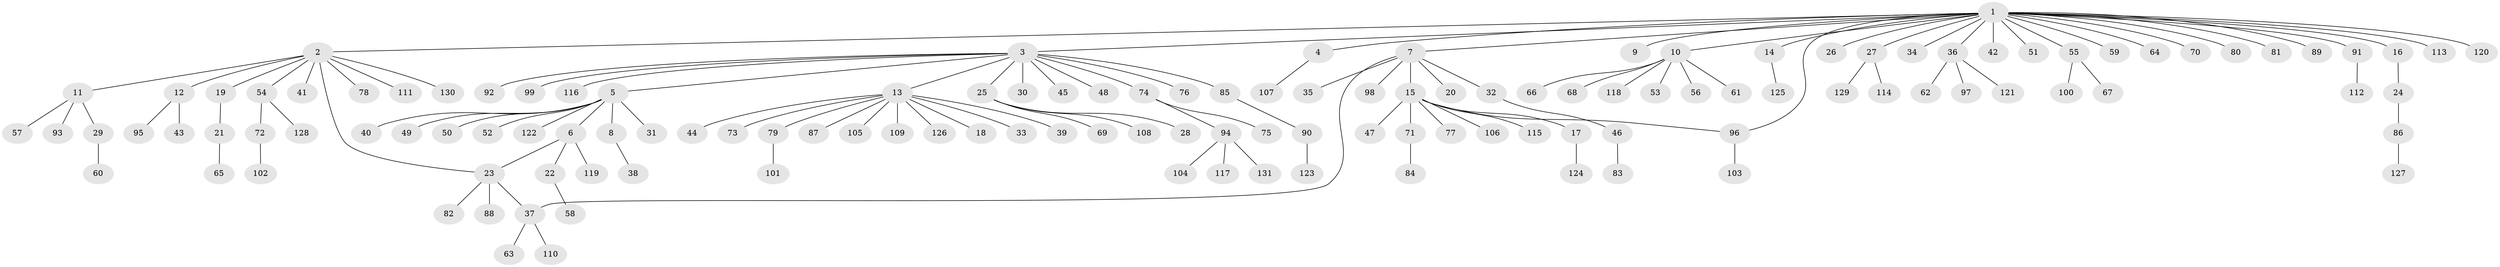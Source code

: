 // coarse degree distribution, {24: 0.010869565217391304, 9: 0.010869565217391304, 12: 0.010869565217391304, 1: 0.7282608695652174, 8: 0.010869565217391304, 3: 0.05434782608695652, 6: 0.021739130434782608, 2: 0.11956521739130435, 10: 0.010869565217391304, 5: 0.010869565217391304, 4: 0.010869565217391304}
// Generated by graph-tools (version 1.1) at 2025/50/03/04/25 22:50:27]
// undirected, 131 vertices, 133 edges
graph export_dot {
  node [color=gray90,style=filled];
  1;
  2;
  3;
  4;
  5;
  6;
  7;
  8;
  9;
  10;
  11;
  12;
  13;
  14;
  15;
  16;
  17;
  18;
  19;
  20;
  21;
  22;
  23;
  24;
  25;
  26;
  27;
  28;
  29;
  30;
  31;
  32;
  33;
  34;
  35;
  36;
  37;
  38;
  39;
  40;
  41;
  42;
  43;
  44;
  45;
  46;
  47;
  48;
  49;
  50;
  51;
  52;
  53;
  54;
  55;
  56;
  57;
  58;
  59;
  60;
  61;
  62;
  63;
  64;
  65;
  66;
  67;
  68;
  69;
  70;
  71;
  72;
  73;
  74;
  75;
  76;
  77;
  78;
  79;
  80;
  81;
  82;
  83;
  84;
  85;
  86;
  87;
  88;
  89;
  90;
  91;
  92;
  93;
  94;
  95;
  96;
  97;
  98;
  99;
  100;
  101;
  102;
  103;
  104;
  105;
  106;
  107;
  108;
  109;
  110;
  111;
  112;
  113;
  114;
  115;
  116;
  117;
  118;
  119;
  120;
  121;
  122;
  123;
  124;
  125;
  126;
  127;
  128;
  129;
  130;
  131;
  1 -- 2;
  1 -- 3;
  1 -- 4;
  1 -- 7;
  1 -- 9;
  1 -- 10;
  1 -- 14;
  1 -- 16;
  1 -- 26;
  1 -- 27;
  1 -- 34;
  1 -- 36;
  1 -- 42;
  1 -- 51;
  1 -- 55;
  1 -- 59;
  1 -- 64;
  1 -- 70;
  1 -- 80;
  1 -- 81;
  1 -- 89;
  1 -- 91;
  1 -- 96;
  1 -- 113;
  1 -- 120;
  2 -- 11;
  2 -- 12;
  2 -- 19;
  2 -- 23;
  2 -- 41;
  2 -- 54;
  2 -- 78;
  2 -- 111;
  2 -- 130;
  3 -- 5;
  3 -- 13;
  3 -- 25;
  3 -- 30;
  3 -- 45;
  3 -- 48;
  3 -- 74;
  3 -- 76;
  3 -- 85;
  3 -- 92;
  3 -- 99;
  3 -- 116;
  4 -- 107;
  5 -- 6;
  5 -- 8;
  5 -- 31;
  5 -- 40;
  5 -- 49;
  5 -- 50;
  5 -- 52;
  5 -- 122;
  6 -- 22;
  6 -- 23;
  6 -- 119;
  7 -- 15;
  7 -- 20;
  7 -- 32;
  7 -- 35;
  7 -- 37;
  7 -- 98;
  8 -- 38;
  10 -- 53;
  10 -- 56;
  10 -- 61;
  10 -- 66;
  10 -- 68;
  10 -- 118;
  11 -- 29;
  11 -- 57;
  11 -- 93;
  12 -- 43;
  12 -- 95;
  13 -- 18;
  13 -- 33;
  13 -- 39;
  13 -- 44;
  13 -- 73;
  13 -- 79;
  13 -- 87;
  13 -- 105;
  13 -- 109;
  13 -- 126;
  14 -- 125;
  15 -- 17;
  15 -- 47;
  15 -- 71;
  15 -- 77;
  15 -- 96;
  15 -- 106;
  15 -- 115;
  16 -- 24;
  17 -- 124;
  19 -- 21;
  21 -- 65;
  22 -- 58;
  23 -- 37;
  23 -- 82;
  23 -- 88;
  24 -- 86;
  25 -- 28;
  25 -- 69;
  25 -- 108;
  27 -- 114;
  27 -- 129;
  29 -- 60;
  32 -- 46;
  36 -- 62;
  36 -- 97;
  36 -- 121;
  37 -- 63;
  37 -- 110;
  46 -- 83;
  54 -- 72;
  54 -- 128;
  55 -- 67;
  55 -- 100;
  71 -- 84;
  72 -- 102;
  74 -- 75;
  74 -- 94;
  79 -- 101;
  85 -- 90;
  86 -- 127;
  90 -- 123;
  91 -- 112;
  94 -- 104;
  94 -- 117;
  94 -- 131;
  96 -- 103;
}
